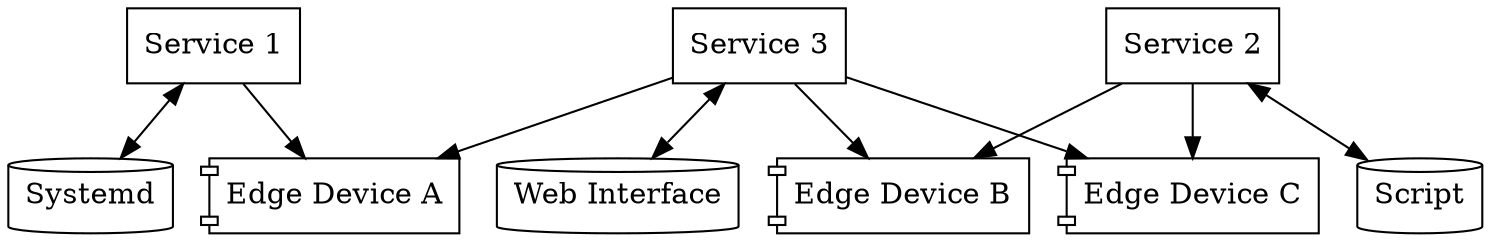 digraph G {
	graph [layout=dot rankdir=UD]

	edge_a [label="Edge Device A" shape=component]
	edge_b [label="Edge Device B" shape=component]
	edge_c [label="Edge Device C" shape=component]

	systemd [label="Systemd" shape=cylinder]
	script [label="Script" shape=cylinder]
	web [label="Web Interface" shape=cylinder]

	service_a [label="Service 1" shape=box]
	service_b [label="Service 2" shape=box]
	service_c [label="Service 3" shape=box]

	{ rank=same edge_a edge_b edge_c }
	{ rank=same systemd script web }
	{ rank=same service_a service_b service_c }



	subgraph {
		label="Service 1"
		service_a -> edge_a [dir=normal]
		service_a -> systemd [dir=both]
	}
	subgraph {
		label="Service 2"
		service_b -> edge_b [dir=normal]
		service_b -> edge_c [dir=normal]
		service_b -> script [dir=both]
	}
	subgraph {
		label="Service 3"
		service_c -> edge_a 
		service_c -> edge_b
		service_c -> edge_c
		service_c -> web [dir=both]
	}

}
